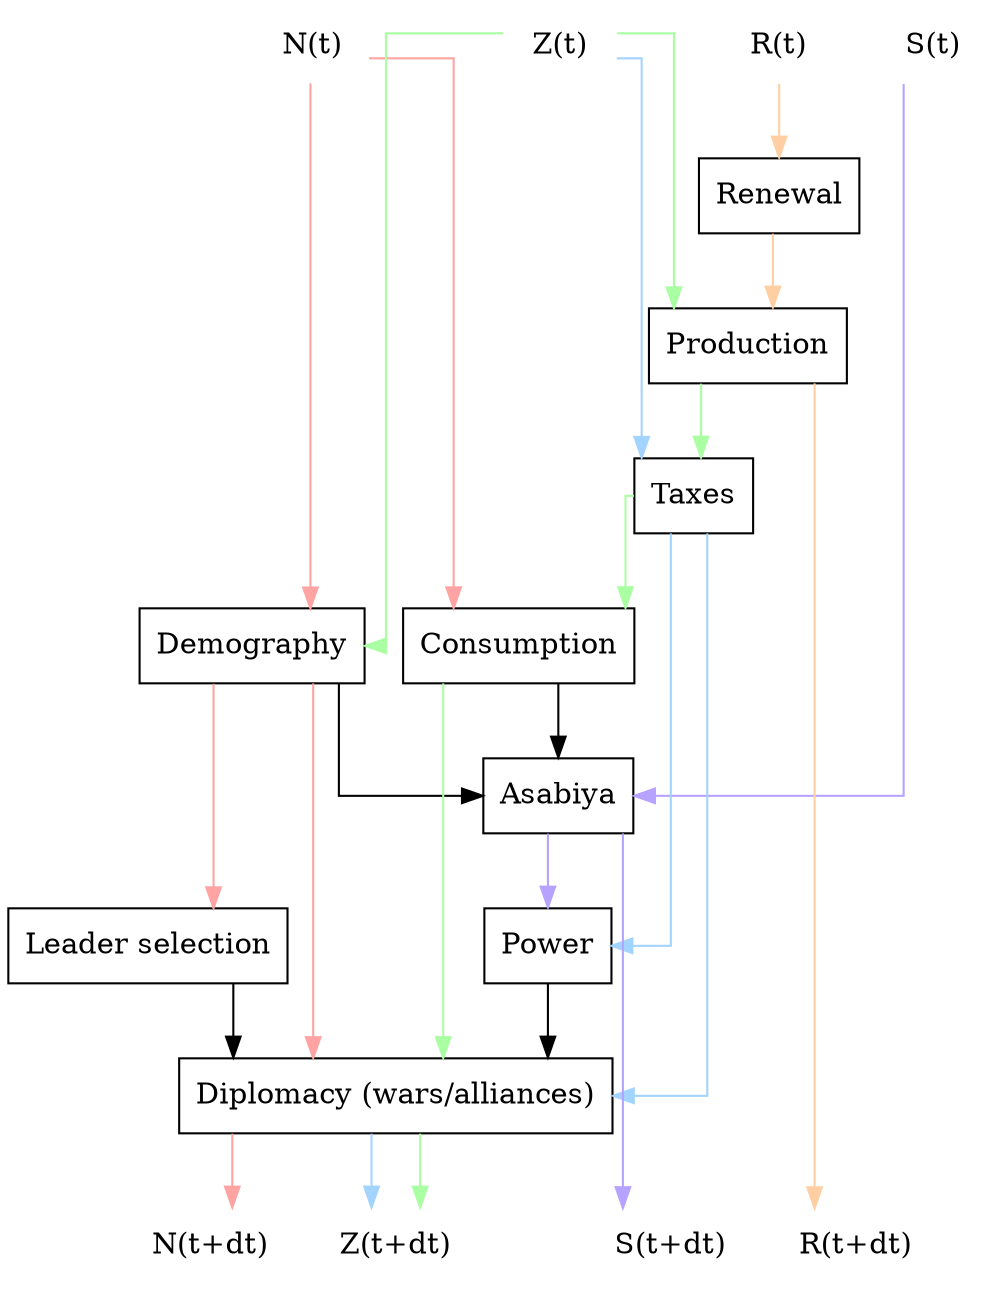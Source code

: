 digraph mon_graphe {
    node[shape = box]
    splines = ortho
    
    {
		rank=same
		"N(t)"[shape = none]
		"R(t)"[shape = none]
		"Z(t)"[shape = none]
		"S(t)"[shape = none]
    }

    
    {
		rank=same
		"Z(t+dt)"[shape = none]
		"N(t+dt)"[shape = none]
		"S(t+dt)"[shape = none]
		"R(t+dt)"[shape = none]
    }
    
    
    {
	"N(t)" -> Demography [color="#FFA3A3"]
	"N(t)" -> Consumption [color="#FFA3A3"]
	"R(t)" -> Renewal [color="#FFCEA3"]
	"Z(t)" -> Demography [color="#AAFFA3"]
	"Z(t)" -> Production [color="#AAFFA3"]
	"Z(t)" -> Taxes [color="#A3D3FF"]
	"S(t)" -> Asabiya [color="#B6A3FF"]
	
	Demography -> "Leader selection" [color="#FFA3A3"]
	
	Demography -> "Diplomacy (wars/alliances)" [color="#FFA3A3"]
	
	
	
	"Diplomacy (wars/alliances)" -> "N(t+dt)" [color="#FFA3A3"]
	
	
	
	

	Renewal -> Production [color="#FFCEA3"]
	Production -> "R(t+dt)" [color="#FFCEA3"]
	Production -> Taxes [color="#AAFFA3"]
	Taxes -> Consumption [color="#AAFFA3"]
	Taxes -> Power [color="#A3D3FF"]
	Taxes -> "Diplomacy (wars/alliances)" [color="#A3D3FF"]

	Consumption -> Asabiya
	Consumption -> "Diplomacy (wars/alliances)" [color="#AAFFA3"]
	"Diplomacy (wars/alliances)" -> "Z(t+dt)" [color="#A3D3FF"]
	
	
	
	Asabiya -> "S(t+dt)" [color="#B6A3FF"]
	Demography -> Asabiya
	Asabiya -> Power [color="#B6A3FF"]
	Power -> "Diplomacy (wars/alliances)"
	
	"Leader selection" -> "Diplomacy (wars/alliances)"
	"Diplomacy (wars/alliances)" -> "Z(t+dt)" [color="#AAFFA3"]
	
	
	

	
    }
 }
